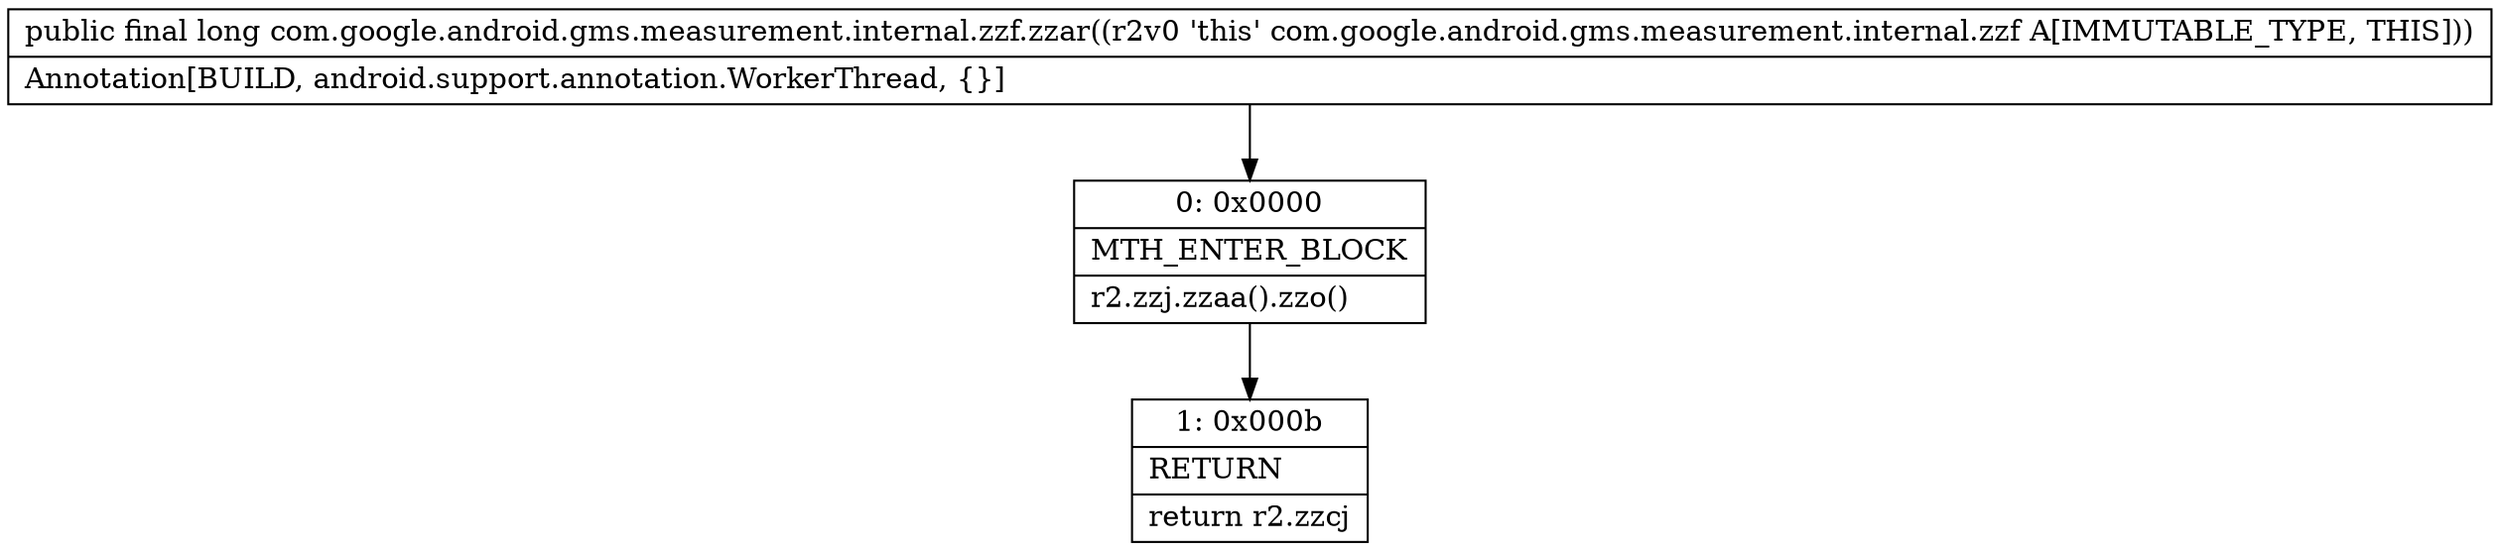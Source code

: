 digraph "CFG forcom.google.android.gms.measurement.internal.zzf.zzar()J" {
Node_0 [shape=record,label="{0\:\ 0x0000|MTH_ENTER_BLOCK\l|r2.zzj.zzaa().zzo()\l}"];
Node_1 [shape=record,label="{1\:\ 0x000b|RETURN\l|return r2.zzcj\l}"];
MethodNode[shape=record,label="{public final long com.google.android.gms.measurement.internal.zzf.zzar((r2v0 'this' com.google.android.gms.measurement.internal.zzf A[IMMUTABLE_TYPE, THIS]))  | Annotation[BUILD, android.support.annotation.WorkerThread, \{\}]\l}"];
MethodNode -> Node_0;
Node_0 -> Node_1;
}

